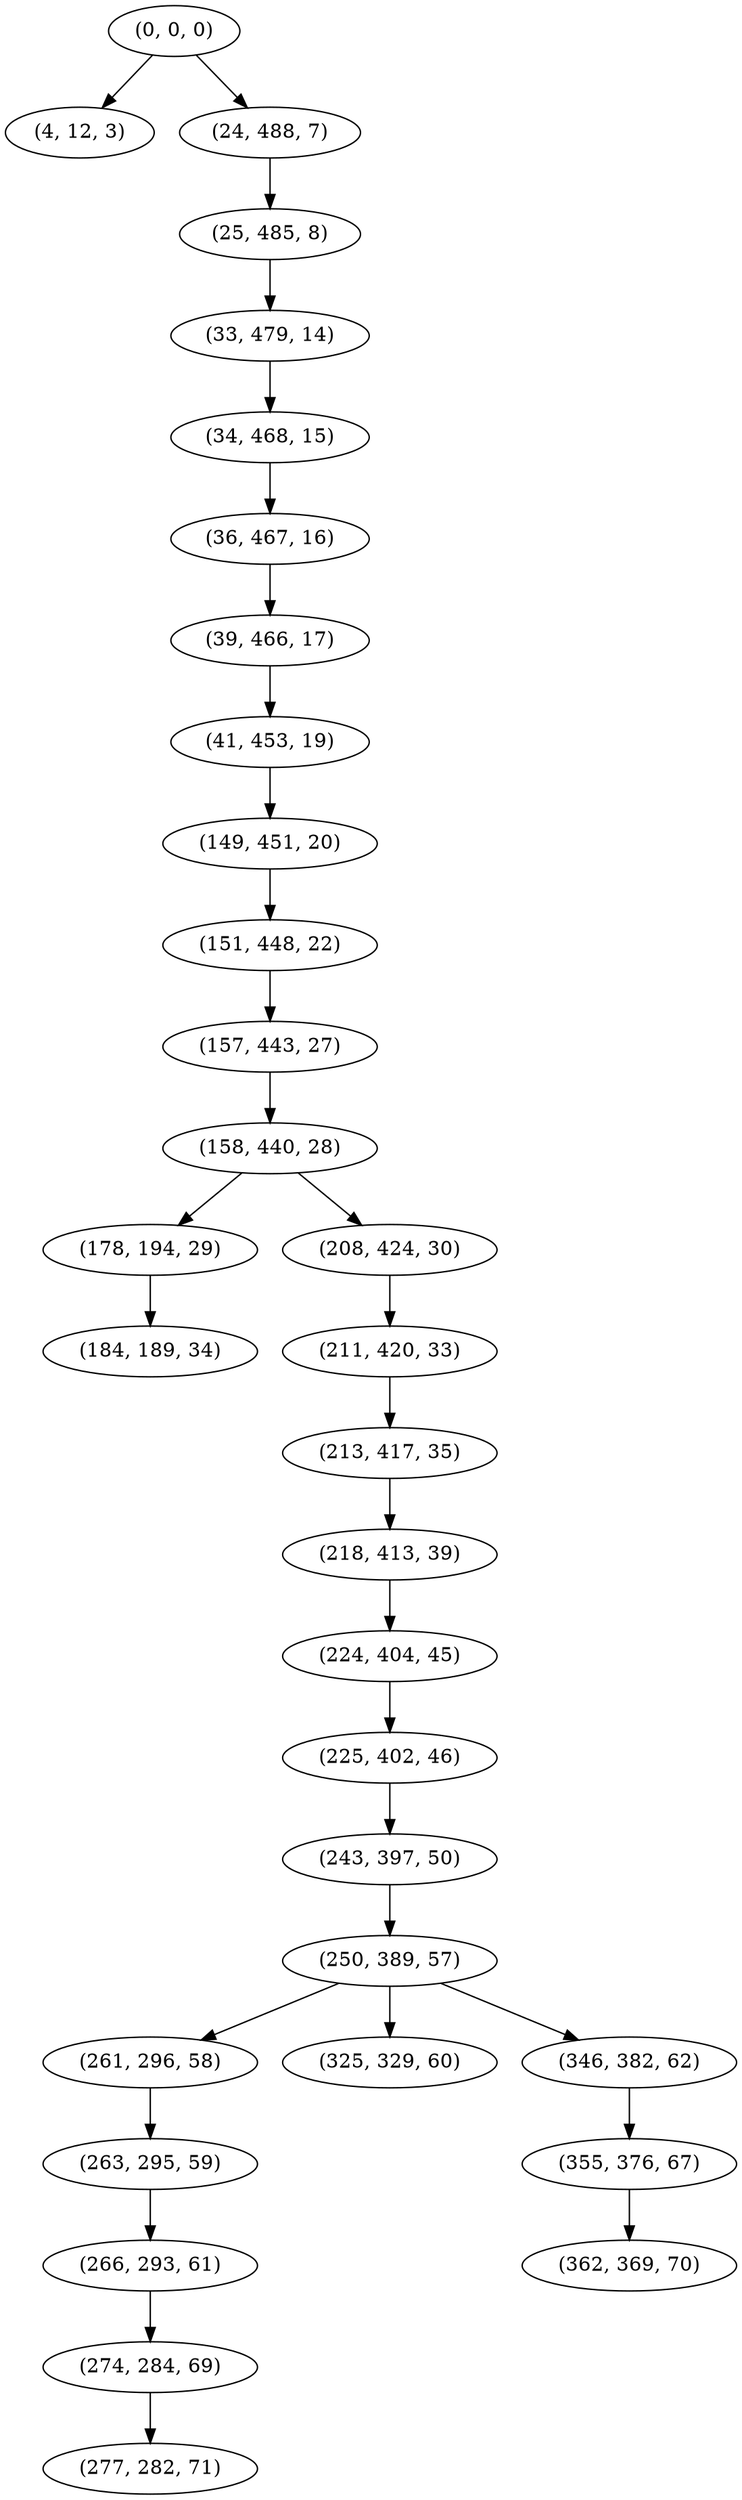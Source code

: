 digraph tree {
    "(0, 0, 0)";
    "(4, 12, 3)";
    "(24, 488, 7)";
    "(25, 485, 8)";
    "(33, 479, 14)";
    "(34, 468, 15)";
    "(36, 467, 16)";
    "(39, 466, 17)";
    "(41, 453, 19)";
    "(149, 451, 20)";
    "(151, 448, 22)";
    "(157, 443, 27)";
    "(158, 440, 28)";
    "(178, 194, 29)";
    "(184, 189, 34)";
    "(208, 424, 30)";
    "(211, 420, 33)";
    "(213, 417, 35)";
    "(218, 413, 39)";
    "(224, 404, 45)";
    "(225, 402, 46)";
    "(243, 397, 50)";
    "(250, 389, 57)";
    "(261, 296, 58)";
    "(263, 295, 59)";
    "(266, 293, 61)";
    "(274, 284, 69)";
    "(277, 282, 71)";
    "(325, 329, 60)";
    "(346, 382, 62)";
    "(355, 376, 67)";
    "(362, 369, 70)";
    "(0, 0, 0)" -> "(4, 12, 3)";
    "(0, 0, 0)" -> "(24, 488, 7)";
    "(24, 488, 7)" -> "(25, 485, 8)";
    "(25, 485, 8)" -> "(33, 479, 14)";
    "(33, 479, 14)" -> "(34, 468, 15)";
    "(34, 468, 15)" -> "(36, 467, 16)";
    "(36, 467, 16)" -> "(39, 466, 17)";
    "(39, 466, 17)" -> "(41, 453, 19)";
    "(41, 453, 19)" -> "(149, 451, 20)";
    "(149, 451, 20)" -> "(151, 448, 22)";
    "(151, 448, 22)" -> "(157, 443, 27)";
    "(157, 443, 27)" -> "(158, 440, 28)";
    "(158, 440, 28)" -> "(178, 194, 29)";
    "(158, 440, 28)" -> "(208, 424, 30)";
    "(178, 194, 29)" -> "(184, 189, 34)";
    "(208, 424, 30)" -> "(211, 420, 33)";
    "(211, 420, 33)" -> "(213, 417, 35)";
    "(213, 417, 35)" -> "(218, 413, 39)";
    "(218, 413, 39)" -> "(224, 404, 45)";
    "(224, 404, 45)" -> "(225, 402, 46)";
    "(225, 402, 46)" -> "(243, 397, 50)";
    "(243, 397, 50)" -> "(250, 389, 57)";
    "(250, 389, 57)" -> "(261, 296, 58)";
    "(250, 389, 57)" -> "(325, 329, 60)";
    "(250, 389, 57)" -> "(346, 382, 62)";
    "(261, 296, 58)" -> "(263, 295, 59)";
    "(263, 295, 59)" -> "(266, 293, 61)";
    "(266, 293, 61)" -> "(274, 284, 69)";
    "(274, 284, 69)" -> "(277, 282, 71)";
    "(346, 382, 62)" -> "(355, 376, 67)";
    "(355, 376, 67)" -> "(362, 369, 70)";
}
